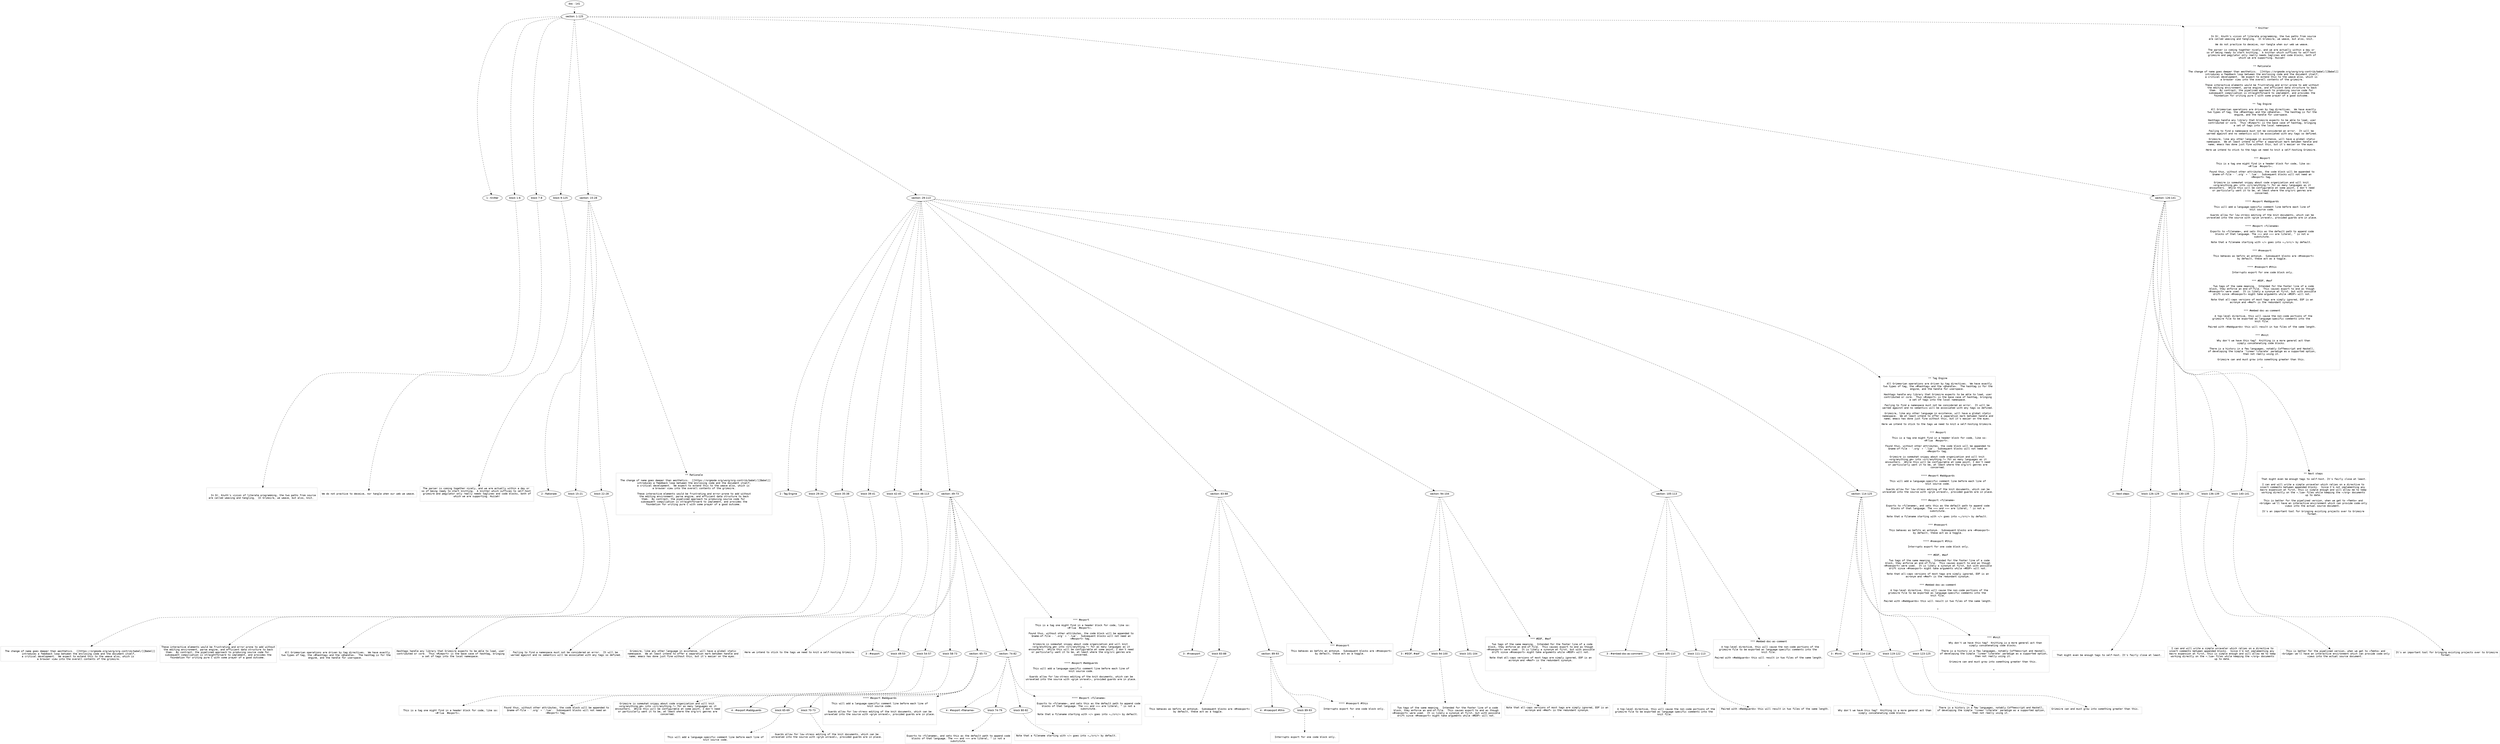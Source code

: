 digraph hierarchy {

node [fontname=Helvetica]
edge [style=dashed]

doc_0 [label="doc - 141"]


doc_0 -> { section_1}
{rank=same; section_1}

section_1 [label="section: 1-125"]


section_1 -> { header_2 block_3 block_4 block_5 section_6 section_7 section_8}
{rank=same; header_2 block_3 block_4 block_5 section_6 section_7 section_8}

header_2 [label="1 : Knitter"]

block_3 [label="block 1-6"]

block_4 [label="block 7-8"]

block_5 [label="block 9-125"]

section_6 [label="section: 15-28"]

section_7 [label="section: 29-113"]

section_8 [label="section: 126-141"]


block_3 -> leaf_9
leaf_9  [color=Gray,shape=rectangle,fontname=Inconsolata,label="

  In Dr. Knuth's vision of literate programming, the two paths from source
are called weaving and tangling.  In Grimoire, we weave, but also, knit. 
"]
block_4 -> leaf_10
leaf_10  [color=Gray,shape=rectangle,fontname=Inconsolata,label="We do not practice to deceive, nor tangle when our web we weave.
"]
block_5 -> leaf_11
leaf_11  [color=Gray,shape=rectangle,fontname=Inconsolata,label="The parser is coming together nicely, and we are actually within a day or 
so of being ready to start knitting.  A knitter which suffices to self-host 
grimoire and pegylator only really needs taglines and code blocks, both of
which we are supporting. Huzzah!

"]
section_6 -> { header_12 block_13 block_14}
{rank=same; header_12 block_13 block_14}

header_12 [label="2 : Rationale"]

block_13 [label="block 15-21"]

block_14 [label="block 22-28"]


block_13 -> leaf_15
leaf_15  [color=Gray,shape=rectangle,fontname=Inconsolata,label="
  The change of name goes deeper than aesthetics.  [[https://orgmode.org/worg/org-contrib/babel/][Babel]]
introduces a feedback loop between the enclosing code and the document itself,
a critical development.  We expect to extend this to the weave also, which is 
a browser view into the overall contents of the grimoire.
"]
block_14 -> leaf_16
leaf_16  [color=Gray,shape=rectangle,fontname=Inconsolata,label="These interactive elements would be frustrating and error-prone to add without
the editing environment, parse engine, and efficient data structure to back
them.  By contrast, the pipelined approach to producing source code for 
subsequent compiliation is straightforward to implement, and provides the
foundation for writing pure C with some prayer of a good outcome. 

"]
section_6 -> leaf_17
leaf_17  [color=Gray,shape=rectangle,fontname=Inconsolata,label="** Rationale

  The change of name goes deeper than aesthetics.  [[https://orgmode.org/worg/org-contrib/babel/][Babel]]
introduces a feedback loop between the enclosing code and the document itself,
a critical development.  We expect to extend this to the weave also, which is 
a browser view into the overall contents of the grimoire.

These interactive elements would be frustrating and error-prone to add without
the editing environment, parse engine, and efficient data structure to back
them.  By contrast, the pipelined approach to producing source code for 
subsequent compiliation is straightforward to implement, and provides the
foundation for writing pure C with some prayer of a good outcome. 


*"]
section_7 -> { header_18 block_19 block_20 block_21 block_22 block_23 section_24 section_25 section_26 section_27 section_28}
{rank=same; header_18 block_19 block_20 block_21 block_22 block_23 section_24 section_25 section_26 section_27 section_28}

header_18 [label="2 : Tag Engine"]

block_19 [label="block 29-34"]

block_20 [label="block 35-38"]

block_21 [label="block 39-41"]

block_22 [label="block 42-45"]

block_23 [label="block 46-113"]

section_24 [label="section: 49-73"]

section_25 [label="section: 83-88"]

section_26 [label="section: 94-104"]

section_27 [label="section: 105-113"]

section_28 [label="section: 114-125"]


block_19 -> leaf_29
leaf_29  [color=Gray,shape=rectangle,fontname=Inconsolata,label="
  All Grimmorian operations are driven by tag directives.  We have exactly
two types of tag, the =#hashtag= and the =@handle=.  The hashtag is for the
engine, and the handle for userspace. 
"]
block_20 -> leaf_30
leaf_30  [color=Gray,shape=rectangle,fontname=Inconsolata,label="Hashtags handle any library that Grimoire expects to be able to load, user
contributed or core.  Thus =#import= is the base case of hashtag, bringing
a set of tags into the local namespace.
"]
block_21 -> leaf_31
leaf_31  [color=Gray,shape=rectangle,fontname=Inconsolata,label="Failing to find a namespace must not be considered an error.  It will be 
warned against and no semantics will be associated with any tags so defined.
"]
block_22 -> leaf_32
leaf_32  [color=Gray,shape=rectangle,fontname=Inconsolata,label="Grimoire, like any other language in existence, will have a global static
namespace.  We at least intend to offer a separation mark between handle and
name; emacs has done just fine without this, but it's easier on the eyes. 
"]
block_23 -> leaf_33
leaf_33  [color=Gray,shape=rectangle,fontname=Inconsolata,label="Here we intend to stick to the tags we need to knit a self-hosting Grimoire. 

"]
section_24 -> { header_34 block_35 block_36 block_37 section_38 section_39}
{rank=same; header_34 block_35 block_36 block_37 section_38 section_39}

header_34 [label="3 : #export"]

block_35 [label="block 49-53"]

block_36 [label="block 54-57"]

block_37 [label="block 58-73"]

section_38 [label="section: 65-73"]

section_39 [label="section: 74-82"]


block_35 -> leaf_40
leaf_40  [color=Gray,shape=rectangle,fontname=Inconsolata,label="
  This is a tag one might find in a header block for code, like so:
=#!lua  #export=.  
"]
block_36 -> leaf_41
leaf_41  [color=Gray,shape=rectangle,fontname=Inconsolata,label="Found thus, without other attributes, the code block will be appended to
$name-of-file - '.org' + '.lua'.  Subsequent blocks will not need an
=#export= tag. 
"]
block_37 -> leaf_42
leaf_42  [color=Gray,shape=rectangle,fontname=Inconsolata,label="Grimoire is somewhat snippy about code organization and will knit 
=org/anything.gm= into =src/anything.*= for as many languages as it
encounters.  While this will be configurable at some point, I don't need
or particularly want it to be, at least where the org/src genres are
concerned.

"]
section_38 -> { header_43 block_44 block_45}
{rank=same; header_43 block_44 block_45}

header_43 [label="4 : #export #addguards"]

block_44 [label="block 65-69"]

block_45 [label="block 70-73"]


block_44 -> leaf_46
leaf_46  [color=Gray,shape=rectangle,fontname=Inconsolata,label="
 This will add a language-specific comment line before each line of 
knit source code.
"]
block_45 -> leaf_47
leaf_47  [color=Gray,shape=rectangle,fontname=Inconsolata,label="Guards allow for low-stress editing of the knit documents, which can be
unraveled into the source with =grym unravel=, provided guards are in place.

"]
section_38 -> leaf_48
leaf_48  [color=Gray,shape=rectangle,fontname=Inconsolata,label="**** #export #addguards

 This will add a language-specific comment line before each line of 
knit source code.

Guards allow for low-stress editing of the knit documents, which can be
unraveled into the source with =grym unravel=, provided guards are in place.


*"]
section_39 -> { header_49 block_50 block_51}
{rank=same; header_49 block_50 block_51}

header_49 [label="4 : #export «filename»"]

block_50 [label="block 74-79"]

block_51 [label="block 80-82"]


block_50 -> leaf_52
leaf_52  [color=Gray,shape=rectangle,fontname=Inconsolata,label="
Exports to =filename=, and sets this as the default path to append code
blocks of that language. The =«= and =»= are literal, \" is not a
substitute.
"]
block_51 -> leaf_53
leaf_53  [color=Gray,shape=rectangle,fontname=Inconsolata,label="Note that a filename starting with =/= goes into =…/src/= by default. 

"]
section_39 -> leaf_54
leaf_54  [color=Gray,shape=rectangle,fontname=Inconsolata,label="**** #export «filename»

Exports to =filename=, and sets this as the default path to append code
blocks of that language. The =«= and =»= are literal, \" is not a
substitute.

Note that a filename starting with =/= goes into =…/src/= by default. 


*"]
section_24 -> leaf_55
leaf_55  [color=Gray,shape=rectangle,fontname=Inconsolata,label="*** #export

  This is a tag one might find in a header block for code, like so:
=#!lua  #export=.  

Found thus, without other attributes, the code block will be appended to
$name-of-file - '.org' + '.lua'.  Subsequent blocks will not need an
=#export= tag. 

Grimoire is somewhat snippy about code organization and will knit 
=org/anything.gm= into =src/anything.*= for as many languages as it
encounters.  While this will be configurable at some point, I don't need
or particularly want it to be, at least where the org/src genres are
concerned.


**** #export #addguards

 This will add a language-specific comment line before each line of 
knit source code.

Guards allow for low-stress editing of the knit documents, which can be
unraveled into the source with =grym unravel=, provided guards are in place.


*"]
section_25 -> { header_56 block_57 section_58}
{rank=same; header_56 block_57 section_58}

header_56 [label="3 : #noexport"]

block_57 [label="block 83-88"]

section_58 [label="section: 89-93"]


block_57 -> leaf_59
leaf_59  [color=Gray,shape=rectangle,fontname=Inconsolata,label="
  This behaves as befits an antonym.  Subsequent blocks are =#noexport=
by default, these act as a toggle.

"]
section_58 -> { header_60 block_61}
{rank=same; header_60 block_61}

header_60 [label="4 : #noexport #this"]

block_61 [label="block 89-93"]


block_61 -> leaf_62
leaf_62  [color=Gray,shape=rectangle,fontname=Inconsolata,label="
  Interrupts export for one code block only. 

"]
section_58 -> leaf_63
leaf_63  [color=Gray,shape=rectangle,fontname=Inconsolata,label="**** #noexport #this

  Interrupts export for one code block only. 


*"]
section_25 -> leaf_64
leaf_64  [color=Gray,shape=rectangle,fontname=Inconsolata,label="*** #noexport

  This behaves as befits an antonym.  Subsequent blocks are =#noexport=
by default, these act as a toggle.


*"]
section_26 -> { header_65 block_66 block_67}
{rank=same; header_65 block_66 block_67}

header_65 [label="3 : #EOF, #eof"]

block_66 [label="block 94-100"]

block_67 [label="block 101-104"]


block_66 -> leaf_68
leaf_68  [color=Gray,shape=rectangle,fontname=Inconsolata,label="
  Two tags of the same meaning.  Intended for the footer line of a code
block, they enforce an end-of-file.  This causes export to end as though
=#noexport= were used.  It is likely a synonym at first, but with possible
drift since =#noexport= might take arguments while =#EOF= will not.
"]
block_67 -> leaf_69
leaf_69  [color=Gray,shape=rectangle,fontname=Inconsolata,label="Note that all-caps versions of most tags are simply ignored, EOF is an
acronym and =#eof= is the redundant synonym.

"]
section_26 -> leaf_70
leaf_70  [color=Gray,shape=rectangle,fontname=Inconsolata,label="*** #EOF, #eof

  Two tags of the same meaning.  Intended for the footer line of a code
block, they enforce an end-of-file.  This causes export to end as though
=#noexport= were used.  It is likely a synonym at first, but with possible
drift since =#noexport= might take arguments while =#EOF= will not.

Note that all-caps versions of most tags are simply ignored, EOF is an
acronym and =#eof= is the redundant synonym.


*"]
section_27 -> { header_71 block_72 block_73}
{rank=same; header_71 block_72 block_73}

header_71 [label="3 : #embed-doc-as-comment"]

block_72 [label="block 105-110"]

block_73 [label="block 111-113"]


block_72 -> leaf_74
leaf_74  [color=Gray,shape=rectangle,fontname=Inconsolata,label="
  A top-level directive, this will cause the non-code portions of the
grimoire file to be exported as language-specific comments into the 
knit file.
"]
block_73 -> leaf_75
leaf_75  [color=Gray,shape=rectangle,fontname=Inconsolata,label="Paired with =#addguards= this will result in two files of the same length.

"]
section_27 -> leaf_76
leaf_76  [color=Gray,shape=rectangle,fontname=Inconsolata,label="*** #embed-doc-as-comment

  A top-level directive, this will cause the non-code portions of the
grimoire file to be exported as language-specific comments into the 
knit file.

Paired with =#addguards= this will result in two files of the same length.


*"]
section_28 -> { header_77 block_78 block_79 block_80}
{rank=same; header_77 block_78 block_79 block_80}

header_77 [label="3 : #knit"]

block_78 [label="block 114-118"]

block_79 [label="block 119-122"]

block_80 [label="block 123-125"]


block_78 -> leaf_81
leaf_81  [color=Gray,shape=rectangle,fontname=Inconsolata,label="
  Why don't we have this tag?  Knitting is a more general act than
simply concatenating code blocks. 
"]
block_79 -> leaf_82
leaf_82  [color=Gray,shape=rectangle,fontname=Inconsolata,label="There is a history in a few languages, notably Coffeescript and Haskell,
of developing the simple 'linear literate' paradigm as a supported option,
then not really using it. 
"]
block_80 -> leaf_83
leaf_83  [color=Gray,shape=rectangle,fontname=Inconsolata,label="Grimoire can and must grow into something greater than this. 

"]
section_28 -> leaf_84
leaf_84  [color=Gray,shape=rectangle,fontname=Inconsolata,label="*** #knit

  Why don't we have this tag?  Knitting is a more general act than
simply concatenating code blocks. 

There is a history in a few languages, notably Coffeescript and Haskell,
of developing the simple 'linear literate' paradigm as a supported option,
then not really using it. 

Grimoire can and must grow into something greater than this. 


*"]
section_7 -> leaf_85
leaf_85  [color=Gray,shape=rectangle,fontname=Inconsolata,label="** Tag Engine

  All Grimmorian operations are driven by tag directives.  We have exactly
two types of tag, the =#hashtag= and the =@handle=.  The hashtag is for the
engine, and the handle for userspace. 

Hashtags handle any library that Grimoire expects to be able to load, user
contributed or core.  Thus =#import= is the base case of hashtag, bringing
a set of tags into the local namespace.

Failing to find a namespace must not be considered an error.  It will be 
warned against and no semantics will be associated with any tags so defined.

Grimoire, like any other language in existence, will have a global static
namespace.  We at least intend to offer a separation mark between handle and
name; emacs has done just fine without this, but it's easier on the eyes. 

Here we intend to stick to the tags we need to knit a self-hosting Grimoire. 


*** #export

  This is a tag one might find in a header block for code, like so:
=#!lua  #export=.  

Found thus, without other attributes, the code block will be appended to
$name-of-file - '.org' + '.lua'.  Subsequent blocks will not need an
=#export= tag. 

Grimoire is somewhat snippy about code organization and will knit 
=org/anything.gm= into =src/anything.*= for as many languages as it
encounters.  While this will be configurable at some point, I don't need
or particularly want it to be, at least where the org/src genres are
concerned.


**** #export #addguards

 This will add a language-specific comment line before each line of 
knit source code.

Guards allow for low-stress editing of the knit documents, which can be
unraveled into the source with =grym unravel=, provided guards are in place.


**** #export «filename»

Exports to =filename=, and sets this as the default path to append code
blocks of that language. The =«= and =»= are literal, \" is not a
substitute.

Note that a filename starting with =/= goes into =…/src/= by default. 


*** #noexport

  This behaves as befits an antonym.  Subsequent blocks are =#noexport=
by default, these act as a toggle.


**** #noexport #this

  Interrupts export for one code block only. 


*** #EOF, #eof

  Two tags of the same meaning.  Intended for the footer line of a code
block, they enforce an end-of-file.  This causes export to end as though
=#noexport= were used.  It is likely a synonym at first, but with possible
drift since =#noexport= might take arguments while =#EOF= will not.

Note that all-caps versions of most tags are simply ignored, EOF is an
acronym and =#eof= is the redundant synonym.


*** #embed-doc-as-comment

  A top-level directive, this will cause the non-code portions of the
grimoire file to be exported as language-specific comments into the 
knit file.

Paired with =#addguards= this will result in two files of the same length.


*"]
section_8 -> { header_86 block_87 block_88 block_89 block_90}
{rank=same; header_86 block_87 block_88 block_89 block_90}

header_86 [label="2 : Next steps"]

block_87 [label="block 126-129"]

block_88 [label="block 130-135"]

block_89 [label="block 136-139"]

block_90 [label="block 140-141"]


block_87 -> leaf_91
leaf_91  [color=Gray,shape=rectangle,fontname=Inconsolata,label="
  That might even be enough tags to self-host. It's fairly close at least. 
"]
block_88 -> leaf_92
leaf_92  [color=Gray,shape=rectangle,fontname=Inconsolata,label="I can and will write a simple unraveler which relies on a directive to
insert comments between appended blocks.  Since I'm not implementing any 
macro expansion at first, this is simple enough and will allow me to keep
working directly on the =.lua= files while keeping the =/org= documents
up to date.
"]
block_89 -> leaf_93
leaf_93  [color=Gray,shape=rectangle,fontname=Inconsolata,label="This is better for the pipelined version, when we get to =femto= and
=bridge= we'll have an interactive environment which can provide code-only
views into the actual source document. 
"]
block_90 -> leaf_94
leaf_94  [color=Gray,shape=rectangle,fontname=Inconsolata,label="It's an important tool for bringing existing projects over to Grimoire
format. "]
section_8 -> leaf_95
leaf_95  [color=Gray,shape=rectangle,fontname=Inconsolata,label="** Next steps

  That might even be enough tags to self-host. It's fairly close at least. 

I can and will write a simple unraveler which relies on a directive to
insert comments between appended blocks.  Since I'm not implementing any 
macro expansion at first, this is simple enough and will allow me to keep
working directly on the =.lua= files while keeping the =/org= documents
up to date.

This is better for the pipelined version, when we get to =femto= and
=bridge= we'll have an interactive environment which can provide code-only
views into the actual source document. 

It's an important tool for bringing existing projects over to Grimoire
format. "]
section_1 -> leaf_96
leaf_96  [color=Gray,shape=rectangle,fontname=Inconsolata,label="* Knitter


  In Dr. Knuth's vision of literate programming, the two paths from source
are called weaving and tangling.  In Grimoire, we weave, but also, knit. 

We do not practice to deceive, nor tangle when our web we weave.

The parser is coming together nicely, and we are actually within a day or 
so of being ready to start knitting.  A knitter which suffices to self-host 
grimoire and pegylator only really needs taglines and code blocks, both of
which we are supporting. Huzzah!


** Rationale

  The change of name goes deeper than aesthetics.  [[https://orgmode.org/worg/org-contrib/babel/][Babel]]
introduces a feedback loop between the enclosing code and the document itself,
a critical development.  We expect to extend this to the weave also, which is 
a browser view into the overall contents of the grimoire.

These interactive elements would be frustrating and error-prone to add without
the editing environment, parse engine, and efficient data structure to back
them.  By contrast, the pipelined approach to producing source code for 
subsequent compiliation is straightforward to implement, and provides the
foundation for writing pure C with some prayer of a good outcome. 


** Tag Engine

  All Grimmorian operations are driven by tag directives.  We have exactly
two types of tag, the =#hashtag= and the =@handle=.  The hashtag is for the
engine, and the handle for userspace. 

Hashtags handle any library that Grimoire expects to be able to load, user
contributed or core.  Thus =#import= is the base case of hashtag, bringing
a set of tags into the local namespace.

Failing to find a namespace must not be considered an error.  It will be 
warned against and no semantics will be associated with any tags so defined.

Grimoire, like any other language in existence, will have a global static
namespace.  We at least intend to offer a separation mark between handle and
name; emacs has done just fine without this, but it's easier on the eyes. 

Here we intend to stick to the tags we need to knit a self-hosting Grimoire. 


*** #export

  This is a tag one might find in a header block for code, like so:
=#!lua  #export=.  

Found thus, without other attributes, the code block will be appended to
$name-of-file - '.org' + '.lua'.  Subsequent blocks will not need an
=#export= tag. 

Grimoire is somewhat snippy about code organization and will knit 
=org/anything.gm= into =src/anything.*= for as many languages as it
encounters.  While this will be configurable at some point, I don't need
or particularly want it to be, at least where the org/src genres are
concerned.


**** #export #addguards

 This will add a language-specific comment line before each line of 
knit source code.

Guards allow for low-stress editing of the knit documents, which can be
unraveled into the source with =grym unravel=, provided guards are in place.


**** #export «filename»

Exports to =filename=, and sets this as the default path to append code
blocks of that language. The =«= and =»= are literal, \" is not a
substitute.

Note that a filename starting with =/= goes into =…/src/= by default. 


*** #noexport

  This behaves as befits an antonym.  Subsequent blocks are =#noexport=
by default, these act as a toggle.


**** #noexport #this

  Interrupts export for one code block only. 


*** #EOF, #eof

  Two tags of the same meaning.  Intended for the footer line of a code
block, they enforce an end-of-file.  This causes export to end as though
=#noexport= were used.  It is likely a synonym at first, but with possible
drift since =#noexport= might take arguments while =#EOF= will not.

Note that all-caps versions of most tags are simply ignored, EOF is an
acronym and =#eof= is the redundant synonym.


*** #embed-doc-as-comment

  A top-level directive, this will cause the non-code portions of the
grimoire file to be exported as language-specific comments into the 
knit file.

Paired with =#addguards= this will result in two files of the same length.


*** #knit

  Why don't we have this tag?  Knitting is a more general act than
simply concatenating code blocks. 

There is a history in a few languages, notably Coffeescript and Haskell,
of developing the simple 'linear literate' paradigm as a supported option,
then not really using it. 

Grimoire can and must grow into something greater than this. 


*"]

}
